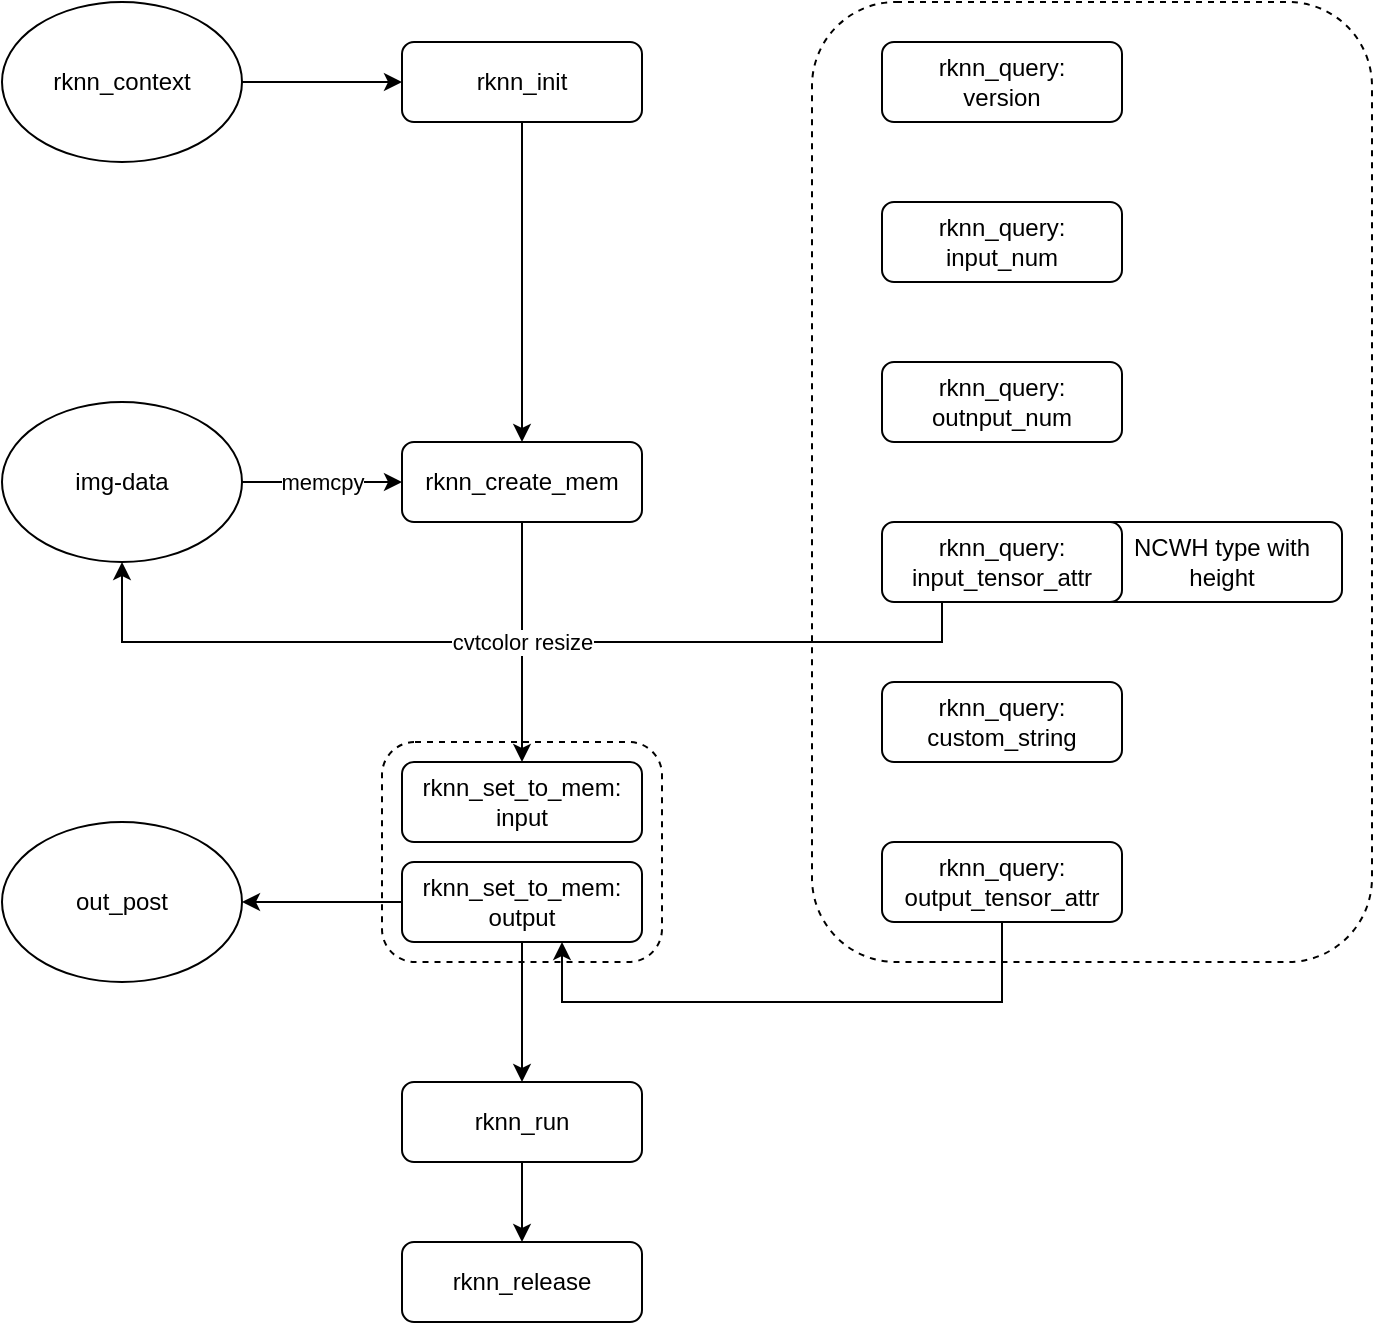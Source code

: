 <mxfile version="20.8.16" type="device"><diagram name="第 1 页" id="mw0V5DdiGsUEOIVMpnLc"><mxGraphModel dx="1434" dy="805" grid="1" gridSize="10" guides="1" tooltips="1" connect="1" arrows="1" fold="1" page="1" pageScale="1" pageWidth="827" pageHeight="1169" math="0" shadow="0"><root><mxCell id="0"/><mxCell id="1" parent="0"/><mxCell id="gYZnE-v40WNAKuk0qz0U-37" value="" style="rounded=1;whiteSpace=wrap;html=1;dashed=1;" vertex="1" parent="1"><mxGeometry x="485" y="20" width="280" height="480" as="geometry"/></mxCell><mxCell id="gYZnE-v40WNAKuk0qz0U-24" value="" style="rounded=1;whiteSpace=wrap;html=1;dashed=1;" vertex="1" parent="1"><mxGeometry x="270" y="390" width="140" height="110" as="geometry"/></mxCell><mxCell id="gYZnE-v40WNAKuk0qz0U-8" value="" style="edgeStyle=orthogonalEdgeStyle;rounded=0;orthogonalLoop=1;jettySize=auto;html=1;" edge="1" parent="1" source="gYZnE-v40WNAKuk0qz0U-1" target="gYZnE-v40WNAKuk0qz0U-2"><mxGeometry relative="1" as="geometry"/></mxCell><mxCell id="gYZnE-v40WNAKuk0qz0U-1" value="rknn_init" style="rounded=1;whiteSpace=wrap;html=1;" vertex="1" parent="1"><mxGeometry x="280" y="40" width="120" height="40" as="geometry"/></mxCell><mxCell id="gYZnE-v40WNAKuk0qz0U-21" style="edgeStyle=orthogonalEdgeStyle;rounded=0;orthogonalLoop=1;jettySize=auto;html=1;entryX=0.5;entryY=0;entryDx=0;entryDy=0;" edge="1" parent="1" source="gYZnE-v40WNAKuk0qz0U-2" target="gYZnE-v40WNAKuk0qz0U-20"><mxGeometry relative="1" as="geometry"><mxPoint x="340" y="390" as="targetPoint"/></mxGeometry></mxCell><mxCell id="gYZnE-v40WNAKuk0qz0U-2" value="rknn_create_mem" style="rounded=1;whiteSpace=wrap;html=1;" vertex="1" parent="1"><mxGeometry x="280" y="240" width="120" height="40" as="geometry"/></mxCell><mxCell id="gYZnE-v40WNAKuk0qz0U-7" style="edgeStyle=orthogonalEdgeStyle;rounded=0;orthogonalLoop=1;jettySize=auto;html=1;entryX=0;entryY=0.5;entryDx=0;entryDy=0;" edge="1" parent="1" source="gYZnE-v40WNAKuk0qz0U-6" target="gYZnE-v40WNAKuk0qz0U-1"><mxGeometry relative="1" as="geometry"/></mxCell><mxCell id="gYZnE-v40WNAKuk0qz0U-6" value="rknn_context" style="ellipse;whiteSpace=wrap;html=1;" vertex="1" parent="1"><mxGeometry x="80" y="20" width="120" height="80" as="geometry"/></mxCell><mxCell id="gYZnE-v40WNAKuk0qz0U-9" value="rknn_query:&lt;br&gt;version" style="rounded=1;whiteSpace=wrap;html=1;" vertex="1" parent="1"><mxGeometry x="520" y="40" width="120" height="40" as="geometry"/></mxCell><mxCell id="gYZnE-v40WNAKuk0qz0U-10" value="rknn_query:&lt;br&gt;input_num" style="rounded=1;whiteSpace=wrap;html=1;" vertex="1" parent="1"><mxGeometry x="520" y="120" width="120" height="40" as="geometry"/></mxCell><mxCell id="gYZnE-v40WNAKuk0qz0U-15" value="&lt;span style=&quot;color: rgb(0, 0, 0); font-family: Helvetica; font-size: 11px; font-style: normal; font-variant-ligatures: normal; font-variant-caps: normal; font-weight: 400; letter-spacing: normal; orphans: 2; text-align: center; text-indent: 0px; text-transform: none; widows: 2; word-spacing: 0px; -webkit-text-stroke-width: 0px; background-color: rgb(255, 255, 255); text-decoration-thickness: initial; text-decoration-style: initial; text-decoration-color: initial; float: none; display: inline !important;&quot;&gt;memcpy&lt;/span&gt;" style="edgeStyle=orthogonalEdgeStyle;rounded=0;orthogonalLoop=1;jettySize=auto;html=1;" edge="1" parent="1" source="gYZnE-v40WNAKuk0qz0U-14" target="gYZnE-v40WNAKuk0qz0U-2"><mxGeometry relative="1" as="geometry"/></mxCell><mxCell id="gYZnE-v40WNAKuk0qz0U-16" value="cvtcolor resize&lt;br&gt;" style="edgeStyle=orthogonalEdgeStyle;rounded=0;orthogonalLoop=1;jettySize=auto;html=1;exitX=0.25;exitY=1;exitDx=0;exitDy=0;" edge="1" parent="1" source="gYZnE-v40WNAKuk0qz0U-12" target="gYZnE-v40WNAKuk0qz0U-14"><mxGeometry x="-0.021" relative="1" as="geometry"><mxPoint x="550" y="290" as="sourcePoint"/><Array as="points"><mxPoint x="550" y="340"/><mxPoint x="140" y="340"/></Array><mxPoint as="offset"/></mxGeometry></mxCell><mxCell id="gYZnE-v40WNAKuk0qz0U-14" value="img-data" style="ellipse;whiteSpace=wrap;html=1;" vertex="1" parent="1"><mxGeometry x="80" y="220" width="120" height="80" as="geometry"/></mxCell><mxCell id="gYZnE-v40WNAKuk0qz0U-17" value="rknn_query:&lt;br&gt;custom_string" style="rounded=1;whiteSpace=wrap;html=1;" vertex="1" parent="1"><mxGeometry x="520" y="360" width="120" height="40" as="geometry"/></mxCell><mxCell id="gYZnE-v40WNAKuk0qz0U-18" value="NCWH type with height" style="rounded=1;whiteSpace=wrap;html=1;" vertex="1" parent="1"><mxGeometry x="630" y="280" width="120" height="40" as="geometry"/></mxCell><mxCell id="gYZnE-v40WNAKuk0qz0U-12" value="rknn_query:&lt;br&gt;input_tensor_attr" style="rounded=1;whiteSpace=wrap;html=1;" vertex="1" parent="1"><mxGeometry x="520" y="280" width="120" height="40" as="geometry"/></mxCell><mxCell id="gYZnE-v40WNAKuk0qz0U-26" style="edgeStyle=orthogonalEdgeStyle;rounded=0;orthogonalLoop=1;jettySize=auto;html=1;" edge="1" parent="1" source="gYZnE-v40WNAKuk0qz0U-19" target="gYZnE-v40WNAKuk0qz0U-22"><mxGeometry relative="1" as="geometry"><mxPoint x="360" y="540" as="targetPoint"/><Array as="points"><mxPoint x="580" y="520"/><mxPoint x="360" y="520"/></Array></mxGeometry></mxCell><mxCell id="gYZnE-v40WNAKuk0qz0U-19" value="rknn_query:&lt;br&gt;output_tensor_attr" style="rounded=1;whiteSpace=wrap;html=1;" vertex="1" parent="1"><mxGeometry x="520" y="440" width="120" height="40" as="geometry"/></mxCell><mxCell id="gYZnE-v40WNAKuk0qz0U-11" value="rknn_query:&lt;br&gt;outnput_num" style="rounded=1;whiteSpace=wrap;html=1;" vertex="1" parent="1"><mxGeometry x="520" y="200" width="120" height="40" as="geometry"/></mxCell><mxCell id="gYZnE-v40WNAKuk0qz0U-20" value="rknn_set_to_mem:&lt;br&gt;input" style="rounded=1;whiteSpace=wrap;html=1;" vertex="1" parent="1"><mxGeometry x="280" y="400" width="120" height="40" as="geometry"/></mxCell><mxCell id="gYZnE-v40WNAKuk0qz0U-30" style="edgeStyle=orthogonalEdgeStyle;rounded=0;orthogonalLoop=1;jettySize=auto;html=1;entryX=0.5;entryY=0;entryDx=0;entryDy=0;" edge="1" parent="1" source="gYZnE-v40WNAKuk0qz0U-22" target="gYZnE-v40WNAKuk0qz0U-29"><mxGeometry relative="1" as="geometry"/></mxCell><mxCell id="gYZnE-v40WNAKuk0qz0U-33" style="edgeStyle=orthogonalEdgeStyle;rounded=0;orthogonalLoop=1;jettySize=auto;html=1;entryX=1;entryY=0.5;entryDx=0;entryDy=0;" edge="1" parent="1" source="gYZnE-v40WNAKuk0qz0U-22" target="gYZnE-v40WNAKuk0qz0U-35"><mxGeometry relative="1" as="geometry"><mxPoint x="190" y="470" as="targetPoint"/></mxGeometry></mxCell><mxCell id="gYZnE-v40WNAKuk0qz0U-22" value="rknn_set_to_mem:&lt;br&gt;output" style="rounded=1;whiteSpace=wrap;html=1;" vertex="1" parent="1"><mxGeometry x="280" y="450" width="120" height="40" as="geometry"/></mxCell><mxCell id="gYZnE-v40WNAKuk0qz0U-29" value="rknn_run" style="rounded=1;whiteSpace=wrap;html=1;" vertex="1" parent="1"><mxGeometry x="280" y="560" width="120" height="40" as="geometry"/></mxCell><mxCell id="gYZnE-v40WNAKuk0qz0U-32" value="" style="edgeStyle=orthogonalEdgeStyle;rounded=0;orthogonalLoop=1;jettySize=auto;html=1;" edge="1" parent="1" source="gYZnE-v40WNAKuk0qz0U-29" target="gYZnE-v40WNAKuk0qz0U-31"><mxGeometry relative="1" as="geometry"/></mxCell><mxCell id="gYZnE-v40WNAKuk0qz0U-31" value="rknn_release" style="rounded=1;whiteSpace=wrap;html=1;" vertex="1" parent="1"><mxGeometry x="280" y="640" width="120" height="40" as="geometry"/></mxCell><mxCell id="gYZnE-v40WNAKuk0qz0U-35" value="out_post" style="ellipse;whiteSpace=wrap;html=1;" vertex="1" parent="1"><mxGeometry x="80" y="430" width="120" height="80" as="geometry"/></mxCell></root></mxGraphModel></diagram></mxfile>